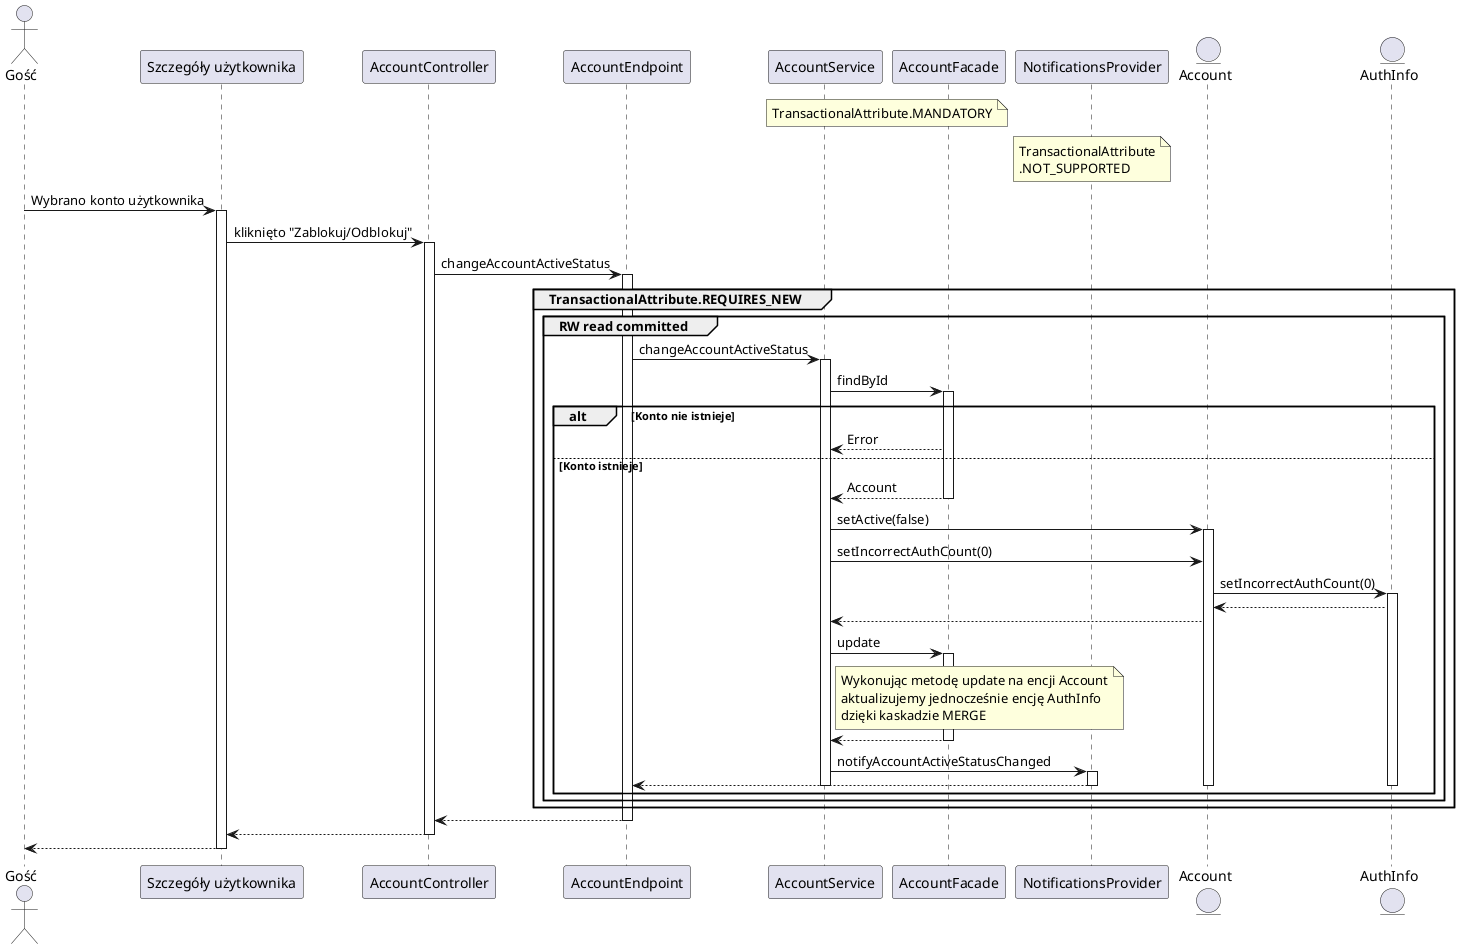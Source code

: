 @startuml
actor Gość
participant "Szczegóły użytkownika"
participant AccountController
participant AccountEndpoint
participant AccountService
note over AccountService, AccountFacade: TransactionalAttribute.MANDATORY
participant AccountFacade
participant NotificationsProvider
note over NotificationsProvider: TransactionalAttribute\n.NOT_SUPPORTED

Gość -> "Szczegóły użytkownika" : Wybrano konto użytkownika
activate "Szczegóły użytkownika"
"Szczegóły użytkownika" -> AccountController: kliknięto "Zablokuj/Odblokuj"
activate AccountController

AccountController -> AccountEndpoint : changeAccountActiveStatus
activate AccountEndpoint

group TransactionalAttribute.REQUIRES_NEW
group RW read committed

AccountEndpoint -> AccountService : changeAccountActiveStatus
activate AccountService

entity Account
entity AuthInfo

AccountService -> AccountFacade : findById
activate AccountFacade


alt Konto nie istnieje
AccountFacade --> AccountService: Error
else Konto istnieje
AccountFacade --> AccountService : Account
deactivate AccountFacade
AccountService -> Account: setActive(false)
activate Account
AccountService -> Account: setIncorrectAuthCount(0)
Account -> AuthInfo: setIncorrectAuthCount(0)
activate AuthInfo
AuthInfo --> Account
Account --> AccountService
AccountService -> AccountFacade : update
note right AccountService: Wykonując metodę update na encji Account\naktualizujemy jednocześnie encję AuthInfo\ndzięki kaskadzie MERGE
activate AccountFacade
AccountFacade --> AccountService
deactivate AccountFacade
AccountService -> NotificationsProvider : notifyAccountActiveStatusChanged
activate NotificationsProvider
NotificationsProvider --> AccountEndpoint
deactivate NotificationsProvider
deactivate Account
deactivate AuthInfo
deactivate AccountService
end
'alt end
end
'database transaction end
end
'application transaction end
AccountEndpoint --> AccountController
deactivate AccountEndpoint
return
return
@enduml